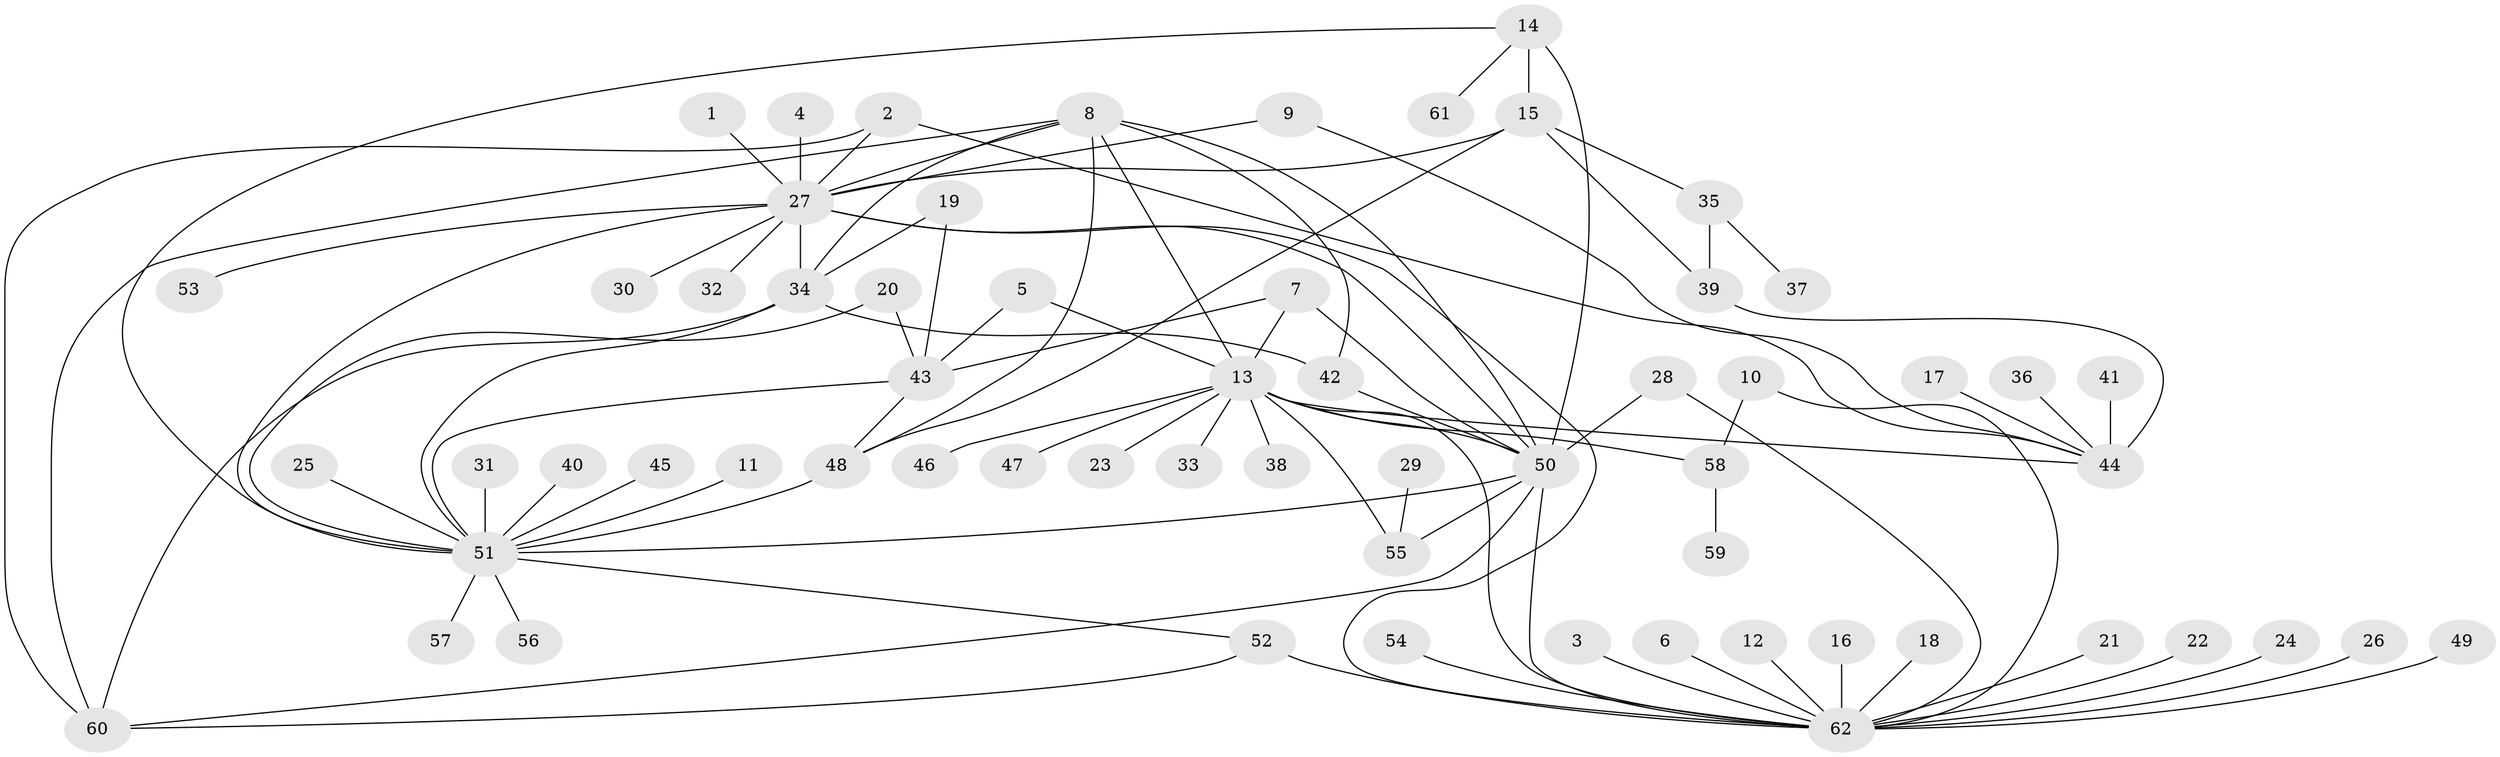 // original degree distribution, {17: 0.016260162601626018, 15: 0.008130081300813009, 16: 0.008130081300813009, 5: 0.016260162601626018, 1: 0.4878048780487805, 3: 0.13821138211382114, 2: 0.21951219512195122, 4: 0.056910569105691054, 20: 0.008130081300813009, 7: 0.008130081300813009, 9: 0.008130081300813009, 6: 0.024390243902439025}
// Generated by graph-tools (version 1.1) at 2025/01/03/09/25 03:01:47]
// undirected, 62 vertices, 92 edges
graph export_dot {
graph [start="1"]
  node [color=gray90,style=filled];
  1;
  2;
  3;
  4;
  5;
  6;
  7;
  8;
  9;
  10;
  11;
  12;
  13;
  14;
  15;
  16;
  17;
  18;
  19;
  20;
  21;
  22;
  23;
  24;
  25;
  26;
  27;
  28;
  29;
  30;
  31;
  32;
  33;
  34;
  35;
  36;
  37;
  38;
  39;
  40;
  41;
  42;
  43;
  44;
  45;
  46;
  47;
  48;
  49;
  50;
  51;
  52;
  53;
  54;
  55;
  56;
  57;
  58;
  59;
  60;
  61;
  62;
  1 -- 27 [weight=1.0];
  2 -- 27 [weight=1.0];
  2 -- 44 [weight=1.0];
  2 -- 60 [weight=1.0];
  3 -- 62 [weight=1.0];
  4 -- 27 [weight=1.0];
  5 -- 13 [weight=1.0];
  5 -- 43 [weight=1.0];
  6 -- 62 [weight=1.0];
  7 -- 13 [weight=1.0];
  7 -- 43 [weight=1.0];
  7 -- 50 [weight=1.0];
  8 -- 13 [weight=1.0];
  8 -- 27 [weight=1.0];
  8 -- 34 [weight=1.0];
  8 -- 42 [weight=1.0];
  8 -- 48 [weight=1.0];
  8 -- 50 [weight=1.0];
  8 -- 60 [weight=1.0];
  9 -- 27 [weight=1.0];
  9 -- 44 [weight=1.0];
  10 -- 58 [weight=1.0];
  10 -- 62 [weight=1.0];
  11 -- 51 [weight=1.0];
  12 -- 62 [weight=1.0];
  13 -- 23 [weight=1.0];
  13 -- 33 [weight=1.0];
  13 -- 38 [weight=1.0];
  13 -- 44 [weight=1.0];
  13 -- 46 [weight=1.0];
  13 -- 47 [weight=1.0];
  13 -- 50 [weight=1.0];
  13 -- 55 [weight=1.0];
  13 -- 58 [weight=1.0];
  13 -- 62 [weight=1.0];
  14 -- 15 [weight=1.0];
  14 -- 50 [weight=2.0];
  14 -- 51 [weight=1.0];
  14 -- 61 [weight=1.0];
  15 -- 27 [weight=1.0];
  15 -- 35 [weight=1.0];
  15 -- 39 [weight=1.0];
  15 -- 48 [weight=1.0];
  16 -- 62 [weight=1.0];
  17 -- 44 [weight=1.0];
  18 -- 62 [weight=1.0];
  19 -- 34 [weight=1.0];
  19 -- 43 [weight=1.0];
  20 -- 43 [weight=1.0];
  20 -- 51 [weight=1.0];
  21 -- 62 [weight=1.0];
  22 -- 62 [weight=1.0];
  24 -- 62 [weight=1.0];
  25 -- 51 [weight=1.0];
  26 -- 62 [weight=1.0];
  27 -- 30 [weight=1.0];
  27 -- 32 [weight=1.0];
  27 -- 34 [weight=2.0];
  27 -- 50 [weight=1.0];
  27 -- 51 [weight=1.0];
  27 -- 53 [weight=1.0];
  27 -- 62 [weight=1.0];
  28 -- 50 [weight=1.0];
  28 -- 62 [weight=1.0];
  29 -- 55 [weight=1.0];
  31 -- 51 [weight=1.0];
  34 -- 42 [weight=1.0];
  34 -- 51 [weight=1.0];
  34 -- 60 [weight=1.0];
  35 -- 37 [weight=1.0];
  35 -- 39 [weight=1.0];
  36 -- 44 [weight=1.0];
  39 -- 44 [weight=1.0];
  40 -- 51 [weight=1.0];
  41 -- 44 [weight=1.0];
  42 -- 50 [weight=2.0];
  43 -- 48 [weight=1.0];
  43 -- 51 [weight=1.0];
  45 -- 51 [weight=1.0];
  48 -- 51 [weight=1.0];
  49 -- 62 [weight=1.0];
  50 -- 51 [weight=1.0];
  50 -- 55 [weight=1.0];
  50 -- 60 [weight=1.0];
  50 -- 62 [weight=1.0];
  51 -- 52 [weight=1.0];
  51 -- 56 [weight=1.0];
  51 -- 57 [weight=1.0];
  52 -- 60 [weight=1.0];
  52 -- 62 [weight=1.0];
  54 -- 62 [weight=1.0];
  58 -- 59 [weight=1.0];
}
